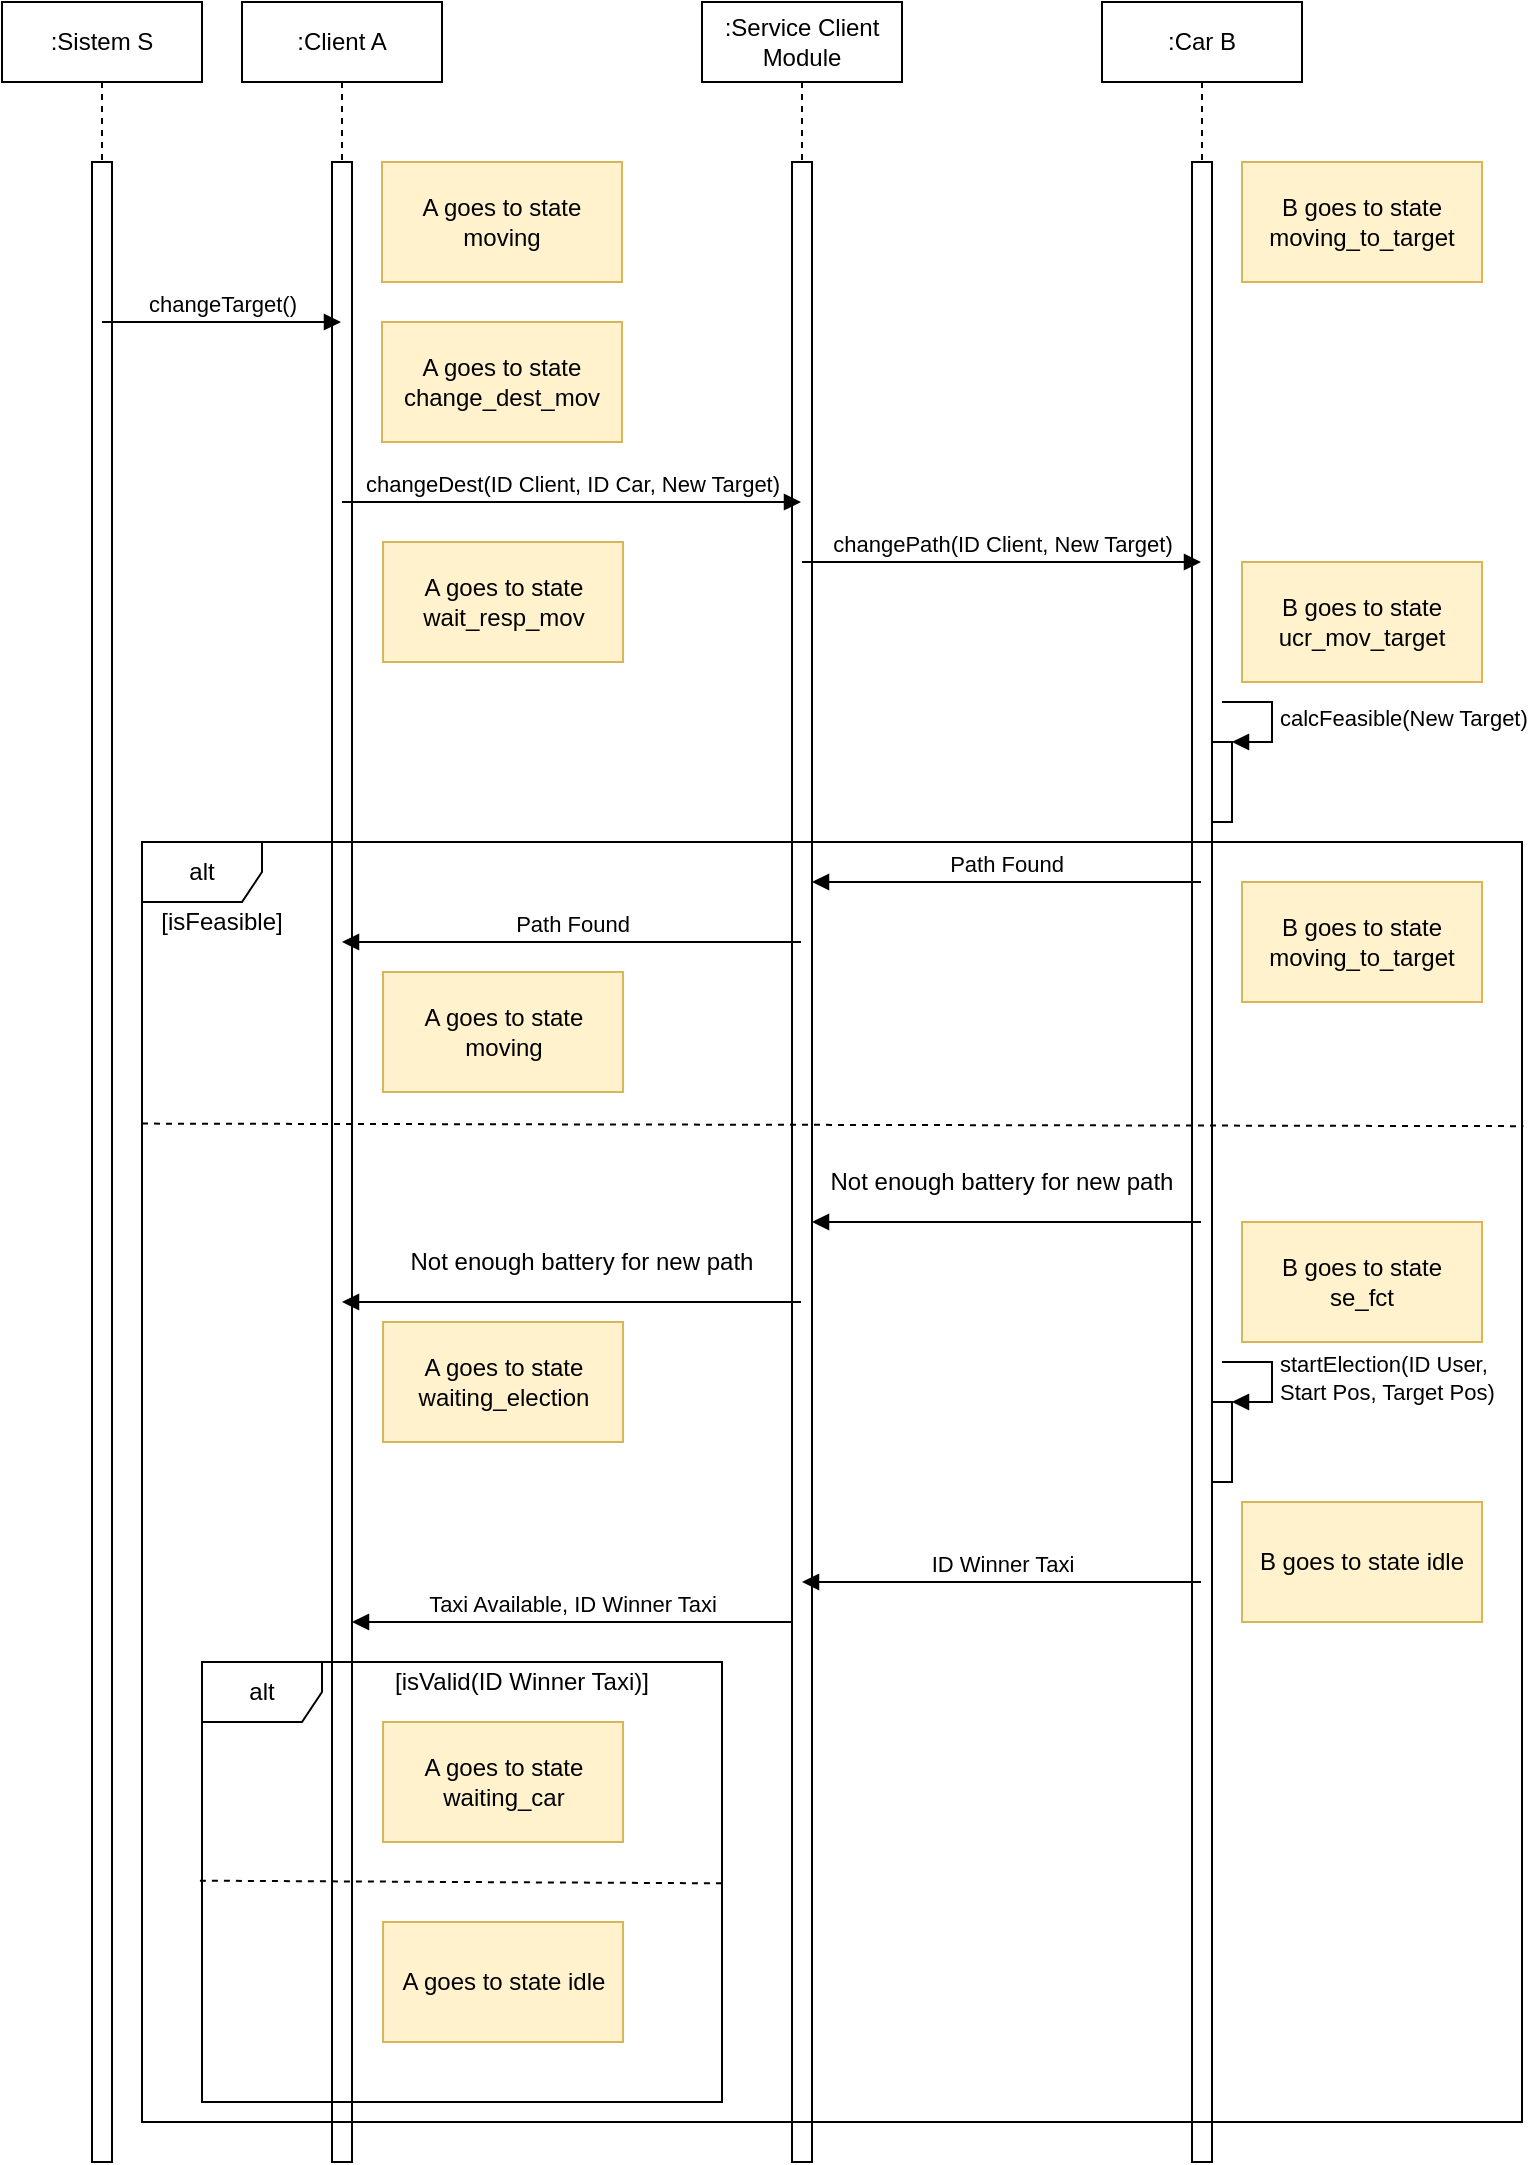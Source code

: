 <mxfile version="12.9.3" type="device"><diagram id="gkmaxqwcmEfkFz8h2xht" name="Page-1"><mxGraphModel dx="1422" dy="822" grid="1" gridSize="10" guides="1" tooltips="1" connect="1" arrows="1" fold="1" page="1" pageScale="1" pageWidth="827" pageHeight="1169" math="0" shadow="0"><root><mxCell id="0"/><mxCell id="1" parent="0"/><mxCell id="zqRt_7ozcvr-TAAecKJE-1" value=":Client A" style="shape=umlLifeline;perimeter=lifelinePerimeter;whiteSpace=wrap;html=1;container=1;collapsible=0;recursiveResize=0;outlineConnect=0;" parent="1" vertex="1"><mxGeometry x="160" y="40" width="100" height="1080" as="geometry"/></mxCell><mxCell id="zqRt_7ozcvr-TAAecKJE-17" value="" style="html=1;points=[];perimeter=orthogonalPerimeter;" parent="zqRt_7ozcvr-TAAecKJE-1" vertex="1"><mxGeometry x="45" y="80" width="10" height="1000" as="geometry"/></mxCell><mxCell id="zqRt_7ozcvr-TAAecKJE-2" value=":Service Client Module" style="shape=umlLifeline;perimeter=lifelinePerimeter;whiteSpace=wrap;html=1;container=1;collapsible=0;recursiveResize=0;outlineConnect=0;" parent="1" vertex="1"><mxGeometry x="390" y="40" width="100" height="1080" as="geometry"/></mxCell><mxCell id="zqRt_7ozcvr-TAAecKJE-19" value="" style="html=1;points=[];perimeter=orthogonalPerimeter;" parent="zqRt_7ozcvr-TAAecKJE-2" vertex="1"><mxGeometry x="45" y="80" width="10" height="1000" as="geometry"/></mxCell><mxCell id="zqRt_7ozcvr-TAAecKJE-3" value=":Car B" style="shape=umlLifeline;perimeter=lifelinePerimeter;whiteSpace=wrap;html=1;container=1;collapsible=0;recursiveResize=0;outlineConnect=0;" parent="1" vertex="1"><mxGeometry x="590" y="40" width="100" height="1080" as="geometry"/></mxCell><mxCell id="zqRt_7ozcvr-TAAecKJE-16" value="" style="html=1;points=[];perimeter=orthogonalPerimeter;" parent="zqRt_7ozcvr-TAAecKJE-3" vertex="1"><mxGeometry x="45" y="80" width="10" height="1000" as="geometry"/></mxCell><mxCell id="zqRt_7ozcvr-TAAecKJE-20" value="" style="html=1;points=[];perimeter=orthogonalPerimeter;" parent="zqRt_7ozcvr-TAAecKJE-3" vertex="1"><mxGeometry x="55" y="370" width="10" height="40" as="geometry"/></mxCell><mxCell id="zqRt_7ozcvr-TAAecKJE-21" value="calcFeasible(New Target)" style="edgeStyle=orthogonalEdgeStyle;html=1;align=left;spacingLeft=2;endArrow=block;rounded=0;entryX=1;entryY=0;" parent="zqRt_7ozcvr-TAAecKJE-3" target="zqRt_7ozcvr-TAAecKJE-20" edge="1"><mxGeometry relative="1" as="geometry"><mxPoint x="60" y="350" as="sourcePoint"/><Array as="points"><mxPoint x="85" y="350"/></Array></mxGeometry></mxCell><mxCell id="zqRt_7ozcvr-TAAecKJE-34" value="" style="html=1;points=[];perimeter=orthogonalPerimeter;" parent="zqRt_7ozcvr-TAAecKJE-3" vertex="1"><mxGeometry x="55" y="700" width="10" height="40" as="geometry"/></mxCell><mxCell id="zqRt_7ozcvr-TAAecKJE-35" value="startElection(ID User, &lt;br&gt;Start Pos, Target Pos)" style="edgeStyle=orthogonalEdgeStyle;html=1;align=left;spacingLeft=2;endArrow=block;rounded=0;entryX=1;entryY=0;" parent="zqRt_7ozcvr-TAAecKJE-3" target="zqRt_7ozcvr-TAAecKJE-34" edge="1"><mxGeometry relative="1" as="geometry"><mxPoint x="60" y="680" as="sourcePoint"/><Array as="points"><mxPoint x="85" y="680"/></Array></mxGeometry></mxCell><mxCell id="zqRt_7ozcvr-TAAecKJE-4" value=":Sistem S" style="shape=umlLifeline;perimeter=lifelinePerimeter;whiteSpace=wrap;html=1;container=1;collapsible=0;recursiveResize=0;outlineConnect=0;" parent="1" vertex="1"><mxGeometry x="40" y="40" width="100" height="1080" as="geometry"/></mxCell><mxCell id="zqRt_7ozcvr-TAAecKJE-18" value="" style="html=1;points=[];perimeter=orthogonalPerimeter;" parent="zqRt_7ozcvr-TAAecKJE-4" vertex="1"><mxGeometry x="45" y="80" width="10" height="1000" as="geometry"/></mxCell><mxCell id="zqRt_7ozcvr-TAAecKJE-5" value="A goes to state moving" style="rounded=0;whiteSpace=wrap;html=1;fillColor=#fff2cc;strokeColor=#d6b656;" parent="1" vertex="1"><mxGeometry x="230" y="120" width="120" height="60" as="geometry"/></mxCell><mxCell id="zqRt_7ozcvr-TAAecKJE-6" value="B goes to state moving_to_target" style="rounded=0;whiteSpace=wrap;html=1;fillColor=#fff2cc;strokeColor=#d6b656;" parent="1" vertex="1"><mxGeometry x="660" y="120" width="120" height="60" as="geometry"/></mxCell><mxCell id="zqRt_7ozcvr-TAAecKJE-8" value="changeTarget()" style="html=1;verticalAlign=bottom;endArrow=block;" parent="1" source="zqRt_7ozcvr-TAAecKJE-4" target="zqRt_7ozcvr-TAAecKJE-1" edge="1"><mxGeometry width="80" relative="1" as="geometry"><mxPoint x="120" y="260" as="sourcePoint"/><mxPoint x="200" y="260" as="targetPoint"/><Array as="points"><mxPoint x="170" y="200"/></Array></mxGeometry></mxCell><mxCell id="zqRt_7ozcvr-TAAecKJE-9" value="A goes to state change_dest_mov" style="rounded=0;whiteSpace=wrap;html=1;fillColor=#fff2cc;strokeColor=#d6b656;" parent="1" vertex="1"><mxGeometry x="230" y="200" width="120" height="60" as="geometry"/></mxCell><mxCell id="zqRt_7ozcvr-TAAecKJE-10" value="changeDest(ID Client, ID Car, New Target)" style="html=1;verticalAlign=bottom;endArrow=block;" parent="1" source="zqRt_7ozcvr-TAAecKJE-1" target="zqRt_7ozcvr-TAAecKJE-2" edge="1"><mxGeometry width="80" relative="1" as="geometry"><mxPoint x="280" y="380" as="sourcePoint"/><mxPoint x="360" y="380" as="targetPoint"/><Array as="points"><mxPoint x="380" y="290"/></Array></mxGeometry></mxCell><mxCell id="zqRt_7ozcvr-TAAecKJE-11" value="A goes to state wait_resp_mov" style="rounded=0;whiteSpace=wrap;html=1;fillColor=#fff2cc;strokeColor=#d6b656;" parent="1" vertex="1"><mxGeometry x="230.52" y="310" width="120" height="60" as="geometry"/></mxCell><mxCell id="zqRt_7ozcvr-TAAecKJE-12" value="changePath(ID Client, New Target)" style="html=1;verticalAlign=bottom;endArrow=block;" parent="1" source="zqRt_7ozcvr-TAAecKJE-2" target="zqRt_7ozcvr-TAAecKJE-3" edge="1"><mxGeometry width="80" relative="1" as="geometry"><mxPoint x="500" y="520" as="sourcePoint"/><mxPoint x="580" y="520" as="targetPoint"/><Array as="points"><mxPoint x="600" y="320"/></Array></mxGeometry></mxCell><mxCell id="zqRt_7ozcvr-TAAecKJE-13" value="B goes to state ucr_mov_target" style="rounded=0;whiteSpace=wrap;html=1;fillColor=#fff2cc;strokeColor=#d6b656;" parent="1" vertex="1"><mxGeometry x="660" y="320" width="120" height="60" as="geometry"/></mxCell><mxCell id="zqRt_7ozcvr-TAAecKJE-22" value="alt" style="shape=umlFrame;whiteSpace=wrap;html=1;" parent="1" vertex="1"><mxGeometry x="110" y="460" width="690" height="640" as="geometry"/></mxCell><mxCell id="zqRt_7ozcvr-TAAecKJE-23" value="Path Found" style="html=1;verticalAlign=bottom;endArrow=block;" parent="1" source="zqRt_7ozcvr-TAAecKJE-3" target="zqRt_7ozcvr-TAAecKJE-19" edge="1"><mxGeometry width="80" relative="1" as="geometry"><mxPoint x="510" y="710" as="sourcePoint"/><mxPoint x="500" y="707" as="targetPoint"/><Array as="points"><mxPoint x="590" y="480"/></Array></mxGeometry></mxCell><mxCell id="zqRt_7ozcvr-TAAecKJE-25" value="A goes to state moving" style="rounded=0;whiteSpace=wrap;html=1;fillColor=#fff2cc;strokeColor=#d6b656;" parent="1" vertex="1"><mxGeometry x="230.52" y="525" width="120" height="60" as="geometry"/></mxCell><mxCell id="zqRt_7ozcvr-TAAecKJE-26" value="B goes to state moving_to_target" style="rounded=0;whiteSpace=wrap;html=1;fillColor=#fff2cc;strokeColor=#d6b656;" parent="1" vertex="1"><mxGeometry x="660" y="480" width="120" height="60" as="geometry"/></mxCell><mxCell id="zqRt_7ozcvr-TAAecKJE-27" value="Path Found" style="html=1;verticalAlign=bottom;endArrow=block;" parent="1" source="zqRt_7ozcvr-TAAecKJE-2" target="zqRt_7ozcvr-TAAecKJE-1" edge="1"><mxGeometry width="80" relative="1" as="geometry"><mxPoint x="424.5" y="640" as="sourcePoint"/><mxPoint x="230" y="640" as="targetPoint"/><Array as="points"><mxPoint x="400" y="510"/></Array></mxGeometry></mxCell><mxCell id="zqRt_7ozcvr-TAAecKJE-28" value="" style="html=1;verticalAlign=bottom;endArrow=block;" parent="1" source="zqRt_7ozcvr-TAAecKJE-2" target="zqRt_7ozcvr-TAAecKJE-1" edge="1"><mxGeometry width="80" relative="1" as="geometry"><mxPoint x="440" y="820" as="sourcePoint"/><mxPoint x="210" y="820" as="targetPoint"/><Array as="points"><mxPoint x="390" y="690"/></Array></mxGeometry></mxCell><mxCell id="zqRt_7ozcvr-TAAecKJE-29" value="" style="html=1;verticalAlign=bottom;endArrow=block;" parent="1" source="zqRt_7ozcvr-TAAecKJE-3" target="zqRt_7ozcvr-TAAecKJE-19" edge="1"><mxGeometry x="0.023" width="80" relative="1" as="geometry"><mxPoint x="644.5" y="760" as="sourcePoint"/><mxPoint x="450" y="760" as="targetPoint"/><Array as="points"><mxPoint x="595" y="650"/></Array><mxPoint as="offset"/></mxGeometry></mxCell><mxCell id="zqRt_7ozcvr-TAAecKJE-30" value="Not enough battery for new path" style="text;html=1;strokeColor=none;fillColor=none;align=center;verticalAlign=middle;whiteSpace=wrap;rounded=0;" parent="1" vertex="1"><mxGeometry x="440" y="620" width="200" height="20" as="geometry"/></mxCell><mxCell id="zqRt_7ozcvr-TAAecKJE-31" value="Not enough battery for new path" style="text;html=1;strokeColor=none;fillColor=none;align=center;verticalAlign=middle;whiteSpace=wrap;rounded=0;" parent="1" vertex="1"><mxGeometry x="230" y="660" width="200" height="20" as="geometry"/></mxCell><mxCell id="zqRt_7ozcvr-TAAecKJE-32" value="A goes to state waiting_election" style="rounded=0;whiteSpace=wrap;html=1;fillColor=#fff2cc;strokeColor=#d6b656;" parent="1" vertex="1"><mxGeometry x="230.52" y="700" width="120" height="60" as="geometry"/></mxCell><mxCell id="zqRt_7ozcvr-TAAecKJE-33" value="B goes to state &lt;br&gt;se_fct" style="rounded=0;whiteSpace=wrap;html=1;fillColor=#fff2cc;strokeColor=#d6b656;" parent="1" vertex="1"><mxGeometry x="660" y="650" width="120" height="60" as="geometry"/></mxCell><mxCell id="zqRt_7ozcvr-TAAecKJE-36" value="ID Winner Taxi" style="html=1;verticalAlign=bottom;endArrow=block;" parent="1" source="zqRt_7ozcvr-TAAecKJE-3" target="zqRt_7ozcvr-TAAecKJE-2" edge="1"><mxGeometry width="80" relative="1" as="geometry"><mxPoint x="490" y="960" as="sourcePoint"/><mxPoint x="570" y="960" as="targetPoint"/><Array as="points"><mxPoint x="580" y="830"/><mxPoint x="480" y="830"/></Array></mxGeometry></mxCell><mxCell id="zqRt_7ozcvr-TAAecKJE-37" value="Taxi Available, ID Winner Taxi" style="html=1;verticalAlign=bottom;endArrow=block;" parent="1" source="zqRt_7ozcvr-TAAecKJE-19" target="zqRt_7ozcvr-TAAecKJE-17" edge="1"><mxGeometry width="80" relative="1" as="geometry"><mxPoint x="440.02" y="1060" as="sourcePoint"/><mxPoint x="220.02" y="1060" as="targetPoint"/><Array as="points"><mxPoint x="390" y="850"/><mxPoint x="290" y="850"/></Array></mxGeometry></mxCell><mxCell id="zqRt_7ozcvr-TAAecKJE-39" value="alt" style="shape=umlFrame;whiteSpace=wrap;html=1;" parent="1" vertex="1"><mxGeometry x="140" y="870" width="260" height="220" as="geometry"/></mxCell><mxCell id="zqRt_7ozcvr-TAAecKJE-40" value="[isValid(ID Winner Taxi)]" style="text;html=1;strokeColor=none;fillColor=none;align=center;verticalAlign=middle;whiteSpace=wrap;rounded=0;" parent="1" vertex="1"><mxGeometry x="220.0" y="870" width="160" height="20" as="geometry"/></mxCell><mxCell id="zqRt_7ozcvr-TAAecKJE-41" value="" style="endArrow=none;dashed=1;html=1;exitX=-0.004;exitY=0.497;exitDx=0;exitDy=0;exitPerimeter=0;entryX=1;entryY=0.503;entryDx=0;entryDy=0;entryPerimeter=0;" parent="1" source="zqRt_7ozcvr-TAAecKJE-39" target="zqRt_7ozcvr-TAAecKJE-39" edge="1"><mxGeometry width="50" height="50" relative="1" as="geometry"><mxPoint x="510.52" y="1130" as="sourcePoint"/><mxPoint x="560.52" y="1080" as="targetPoint"/></mxGeometry></mxCell><mxCell id="zqRt_7ozcvr-TAAecKJE-42" value="A goes to state waiting_car" style="rounded=0;whiteSpace=wrap;html=1;fillColor=#fff2cc;strokeColor=#d6b656;" parent="1" vertex="1"><mxGeometry x="230.52" y="900" width="120" height="60" as="geometry"/></mxCell><mxCell id="zqRt_7ozcvr-TAAecKJE-43" value="A goes to state idle" style="rounded=0;whiteSpace=wrap;html=1;fillColor=#fff2cc;strokeColor=#d6b656;" parent="1" vertex="1"><mxGeometry x="230.52" y="1000" width="120" height="60" as="geometry"/></mxCell><mxCell id="zqRt_7ozcvr-TAAecKJE-47" value="" style="endArrow=none;dashed=1;html=1;exitX=0;exitY=0.22;exitDx=0;exitDy=0;exitPerimeter=0;entryX=1.001;entryY=0.222;entryDx=0;entryDy=0;entryPerimeter=0;" parent="1" source="zqRt_7ozcvr-TAAecKJE-22" target="zqRt_7ozcvr-TAAecKJE-22" edge="1"><mxGeometry width="50" height="50" relative="1" as="geometry"><mxPoint x="280" y="670" as="sourcePoint"/><mxPoint x="330" y="620" as="targetPoint"/></mxGeometry></mxCell><mxCell id="zqRt_7ozcvr-TAAecKJE-48" value="[isFeasible]" style="text;html=1;strokeColor=none;fillColor=none;align=center;verticalAlign=middle;whiteSpace=wrap;rounded=0;" parent="1" vertex="1"><mxGeometry x="100" y="490" width="100" height="20" as="geometry"/></mxCell><mxCell id="zqRt_7ozcvr-TAAecKJE-49" value="B goes to state idle" style="rounded=0;whiteSpace=wrap;html=1;fillColor=#fff2cc;strokeColor=#d6b656;" parent="1" vertex="1"><mxGeometry x="660" y="790" width="120" height="60" as="geometry"/></mxCell></root></mxGraphModel></diagram></mxfile>